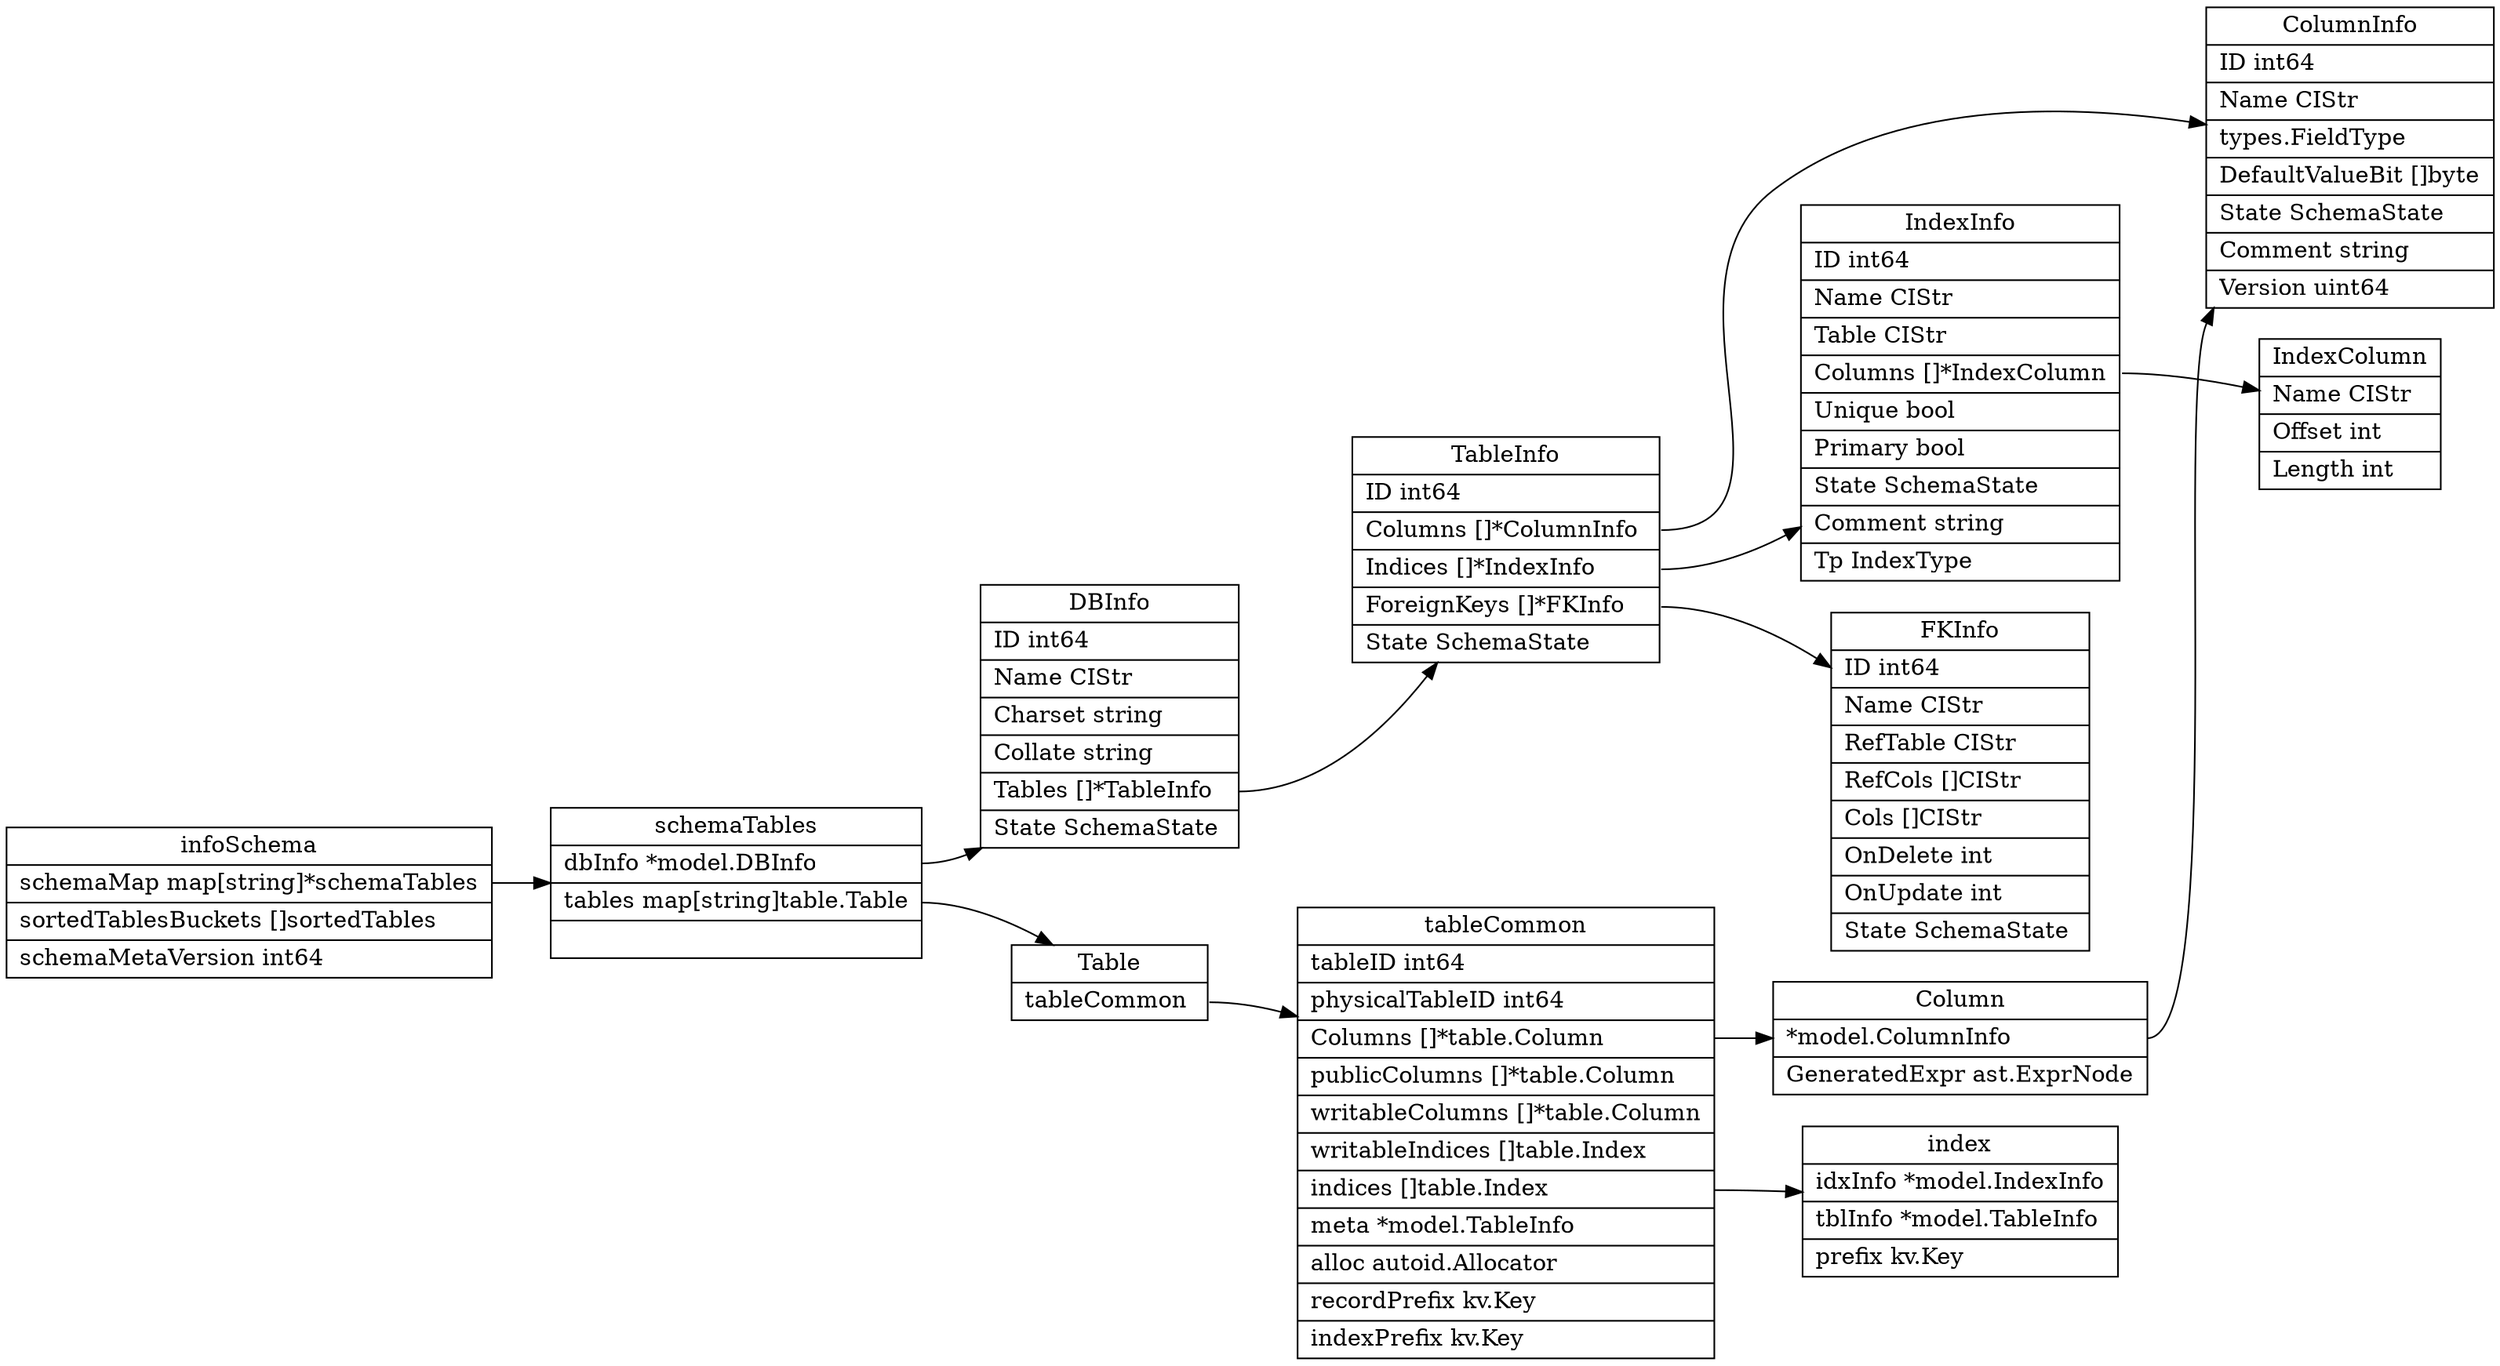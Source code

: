 digraph model {
  node[shape=box;];
  newrank=true;
  rankdir=LR;

  FKInfo[
    shape="record";
    label="{{
      FKInfo|
	    ID       int64\l|
	    Name     CIStr\l|
	    RefTable CIStr\l|
	    RefCols  []CIStr\l|
	    Cols     []CIStr\l|
	    OnDelete int\l|
	    OnUpdate int\l|
	    State    SchemaState \l
    }}";
  ]


  ColumnInfo[
    shape="record";
    label="{{
      ColumnInfo|
      ID int64\l|
      Name CIStr\l|
      types.FieldType \l|
      DefaultValueBit     []byte\l|
      State SchemaState\l|
      Comment string \l|
      Version uint64 \l
    }}";
  ]

  tableCommon[
    shape="record";
    label="{{
      tableCommon|
	    tableID int64\l|
	    physicalTableID int64\l|
	    <columns> Columns         []*table.Column\l|
	    publicColumns   []*table.Column\l|
	    writableColumns []*table.Column\l|
	    writableIndices []table.Index\l|
	    <index> indices         []table.Index\l|
	    meta            *model.TableInfo\l|
	    alloc           autoid.Allocator\l|
	    recordPrefix kv.Key\l|
	    indexPrefix  kv.Key\l
    }}";
  ];


  Table [
    shape="record";
    label="{{
      Table |
      <tableCommon> tableCommon \l
    }}";
  ];

  index [
    shape="record";
    label="{{
      index |
        idxInfo *model.IndexInfo\l|
        tblInfo *model.TableInfo\l|
        prefix  kv.Key\l
    }}";
  ]

  Column[
    shape="record";
    label="{{
      Column|
      <columenInfo> *model.ColumnInfo\l|
      GeneratedExpr ast.ExprNode\l
    }}";
  ]
  Column:columenInfo -> ColumnInfo;
  tableCommon:index -> index;

  Table:tableCommon -> tableCommon;
  tableCommon:columns ->Column;


  TableInfo[
    shape="record";
    label="{{
      TableInfo|
      ID int64\l|
      <Columns> Columns []*ColumnInfo \l|
      <Indices> Indices     []*IndexInfo \l|
      <ForeignKeys> ForeignKeys []*FKInfo\l|
      State SchemaState \l
    }}";
  ];

  IndexInfo [
    shape="record";
    label="{{
      IndexInfo |
      ID int64\l |
      Name CIStr\l|
      Table CIStr\l|
      <Columns> Columns []*IndexColumn\l|
      Unique bool \l|
      Primary bool\l |
      State SchemaState \l|
      Comment string\l|
      Tp IndexType \l
    }}";
  ];

  IndexColumn[
    shape="record";
    label="{{
      IndexColumn|
      Name CIStr \l|
      Offset int \l|
      Length int \l
    }}";
  ];

  DBInfo[
    shape="record";
    label="{{
      DBInfo|
      ID int64\l|
      Name CIStr\l|
      Charset string \l|
      Collate string \l|
      <Tables> Tables []*TableInfo\l|
      State SchemaState \l
    }}";
  ];

  schemaTables [
    shape="record";
    label="{{
      schemaTables |
	    <dbInfo> dbInfo *model.DBInfo\l|
      <tables> tables map[string]table.Table\l|
    }}";
  ];

  infoSchema [
    shape="record";
    label="{{
      infoSchema |
        <schemaMap> schemaMap map[string]*schemaTables\l|
        sortedTablesBuckets []sortedTables\l|
        schemaMetaVersion int64\l
    }}";
  ]

  infoSchema:schemaMap -> schemaTables;
  schemaTables:tables -> Table;

  schemaTables:dbInfo -> DBInfo;


  DBInfo:Tables -> TableInfo;
  IndexInfo:Columns -> IndexColumn;
  TableInfo:Columns -> ColumnInfo;
  TableInfo:Indices -> IndexInfo;
  TableInfo:ForeignKeys -> FKInfo;
}
